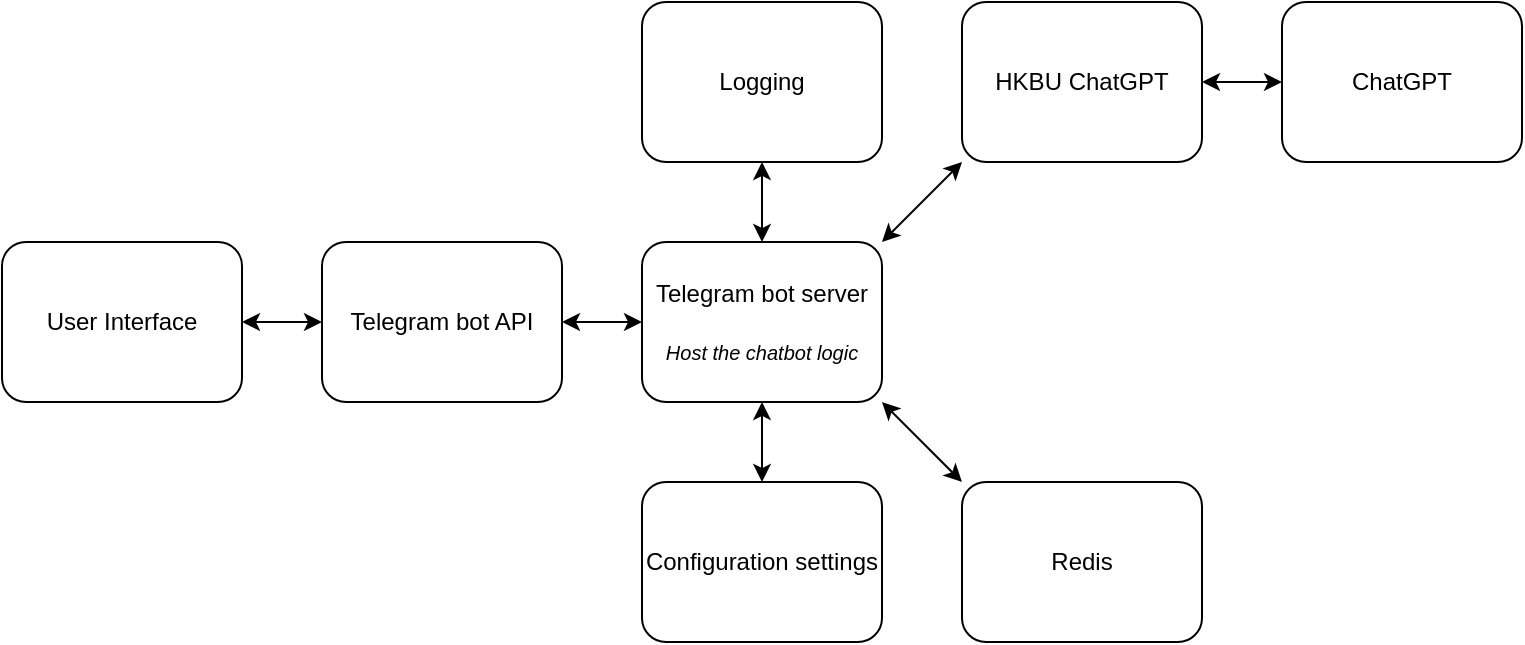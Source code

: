 <mxfile version="23.1.2" type="device">
  <diagram name="Page-1" id="bxdbXWFKtZaJ5w7e4Sbs">
    <mxGraphModel dx="1426" dy="751" grid="1" gridSize="10" guides="1" tooltips="1" connect="1" arrows="1" fold="1" page="1" pageScale="1" pageWidth="1169" pageHeight="827" math="0" shadow="0">
      <root>
        <mxCell id="0" />
        <mxCell id="1" parent="0" />
        <mxCell id="Dj7pXQuzupnYyq5w7Xr8-12" value="" style="edgeStyle=orthogonalEdgeStyle;rounded=0;orthogonalLoop=1;jettySize=auto;html=1;startArrow=classic;startFill=1;" edge="1" parent="1" source="Dj7pXQuzupnYyq5w7Xr8-1" target="Dj7pXQuzupnYyq5w7Xr8-3">
          <mxGeometry relative="1" as="geometry" />
        </mxCell>
        <mxCell id="Dj7pXQuzupnYyq5w7Xr8-1" value="User Interface" style="rounded=1;whiteSpace=wrap;html=1;" vertex="1" parent="1">
          <mxGeometry x="280" y="320" width="120" height="80" as="geometry" />
        </mxCell>
        <mxCell id="Dj7pXQuzupnYyq5w7Xr8-16" value="" style="edgeStyle=orthogonalEdgeStyle;rounded=0;orthogonalLoop=1;jettySize=auto;html=1;startArrow=classic;startFill=1;" edge="1" parent="1" source="Dj7pXQuzupnYyq5w7Xr8-3" target="Dj7pXQuzupnYyq5w7Xr8-14">
          <mxGeometry relative="1" as="geometry" />
        </mxCell>
        <mxCell id="Dj7pXQuzupnYyq5w7Xr8-3" value="Telegram bot API" style="rounded=1;whiteSpace=wrap;html=1;" vertex="1" parent="1">
          <mxGeometry x="440" y="320" width="120" height="80" as="geometry" />
        </mxCell>
        <mxCell id="Dj7pXQuzupnYyq5w7Xr8-20" value="" style="edgeStyle=orthogonalEdgeStyle;rounded=0;orthogonalLoop=1;jettySize=auto;html=1;startArrow=classic;startFill=1;" edge="1" parent="1" source="Dj7pXQuzupnYyq5w7Xr8-5" target="Dj7pXQuzupnYyq5w7Xr8-6">
          <mxGeometry relative="1" as="geometry" />
        </mxCell>
        <mxCell id="Dj7pXQuzupnYyq5w7Xr8-5" value="HKBU ChatGPT" style="rounded=1;whiteSpace=wrap;html=1;" vertex="1" parent="1">
          <mxGeometry x="760" y="200" width="120" height="80" as="geometry" />
        </mxCell>
        <mxCell id="Dj7pXQuzupnYyq5w7Xr8-6" value="ChatGPT" style="rounded=1;whiteSpace=wrap;html=1;" vertex="1" parent="1">
          <mxGeometry x="920" y="200" width="120" height="80" as="geometry" />
        </mxCell>
        <mxCell id="Dj7pXQuzupnYyq5w7Xr8-7" value="Redis" style="rounded=1;whiteSpace=wrap;html=1;" vertex="1" parent="1">
          <mxGeometry x="760" y="440" width="120" height="80" as="geometry" />
        </mxCell>
        <mxCell id="Dj7pXQuzupnYyq5w7Xr8-8" value="Logging" style="rounded=1;whiteSpace=wrap;html=1;" vertex="1" parent="1">
          <mxGeometry x="600" y="200" width="120" height="80" as="geometry" />
        </mxCell>
        <mxCell id="Dj7pXQuzupnYyq5w7Xr8-9" value="Configuration settings" style="rounded=1;whiteSpace=wrap;html=1;" vertex="1" parent="1">
          <mxGeometry x="600" y="440" width="120" height="80" as="geometry" />
        </mxCell>
        <mxCell id="Dj7pXQuzupnYyq5w7Xr8-17" value="" style="edgeStyle=orthogonalEdgeStyle;rounded=0;orthogonalLoop=1;jettySize=auto;html=1;startArrow=classic;startFill=1;" edge="1" parent="1" source="Dj7pXQuzupnYyq5w7Xr8-14" target="Dj7pXQuzupnYyq5w7Xr8-8">
          <mxGeometry relative="1" as="geometry" />
        </mxCell>
        <mxCell id="Dj7pXQuzupnYyq5w7Xr8-18" value="" style="edgeStyle=orthogonalEdgeStyle;rounded=0;orthogonalLoop=1;jettySize=auto;html=1;startArrow=classic;startFill=1;" edge="1" parent="1" source="Dj7pXQuzupnYyq5w7Xr8-14" target="Dj7pXQuzupnYyq5w7Xr8-9">
          <mxGeometry relative="1" as="geometry" />
        </mxCell>
        <mxCell id="Dj7pXQuzupnYyq5w7Xr8-19" style="rounded=0;orthogonalLoop=1;jettySize=auto;html=1;exitX=1;exitY=0;exitDx=0;exitDy=0;entryX=0;entryY=1;entryDx=0;entryDy=0;startArrow=classic;startFill=1;" edge="1" parent="1" source="Dj7pXQuzupnYyq5w7Xr8-14" target="Dj7pXQuzupnYyq5w7Xr8-5">
          <mxGeometry relative="1" as="geometry" />
        </mxCell>
        <mxCell id="Dj7pXQuzupnYyq5w7Xr8-21" style="rounded=0;orthogonalLoop=1;jettySize=auto;html=1;exitX=1;exitY=1;exitDx=0;exitDy=0;entryX=0;entryY=0;entryDx=0;entryDy=0;startArrow=classic;startFill=1;" edge="1" parent="1" source="Dj7pXQuzupnYyq5w7Xr8-14" target="Dj7pXQuzupnYyq5w7Xr8-7">
          <mxGeometry relative="1" as="geometry" />
        </mxCell>
        <mxCell id="Dj7pXQuzupnYyq5w7Xr8-14" value="Telegram bot server&lt;br&gt;&lt;br&gt;&lt;i&gt;&lt;font style=&quot;font-size: 10px;&quot;&gt;Host the chatbot logic&lt;/font&gt;&lt;/i&gt;" style="rounded=1;whiteSpace=wrap;html=1;" vertex="1" parent="1">
          <mxGeometry x="600" y="320" width="120" height="80" as="geometry" />
        </mxCell>
      </root>
    </mxGraphModel>
  </diagram>
</mxfile>
